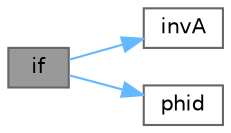 digraph "if"
{
 // LATEX_PDF_SIZE
  bgcolor="transparent";
  edge [fontname=Helvetica,fontsize=10,labelfontname=Helvetica,labelfontsize=10];
  node [fontname=Helvetica,fontsize=10,shape=box,height=0.2,width=0.4];
  rankdir="LR";
  Node1 [id="Node000001",label="if",height=0.2,width=0.4,color="gray40", fillcolor="grey60", style="filled", fontcolor="black",tooltip=" "];
  Node1 -> Node2 [id="edge1_Node000001_Node000002",color="steelblue1",style="solid",tooltip=" "];
  Node2 [id="Node000002",label="invA",height=0.2,width=0.4,color="grey40", fillcolor="white", style="filled",URL="$combustion_2PDRFoam_2UEqn_8H.html#af3ae268451a5f7585a056afe992b82e5",tooltip=" "];
  Node1 -> Node3 [id="edge2_Node000001_Node000003",color="steelblue1",style="solid",tooltip=" "];
  Node3 [id="Node000003",label="phid",height=0.2,width=0.4,color="grey40", fillcolor="white", style="filled",URL="$compressible_2sonicFoam_2pEqn_8H.html#a8ec7e8babd3a3a01a1645f5e7850afc0",tooltip=" "];
}
